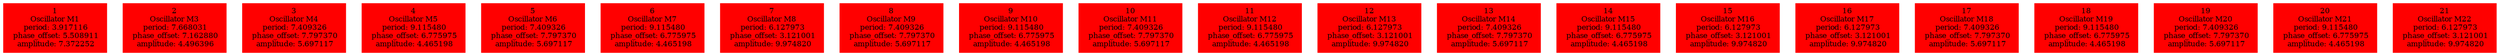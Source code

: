  digraph g{ forcelabels=true;
1 [label=<1<BR />Oscillator M1<BR /> period: 3.917116<BR /> phase_offset: 5.508911<BR /> amplitude: 7.372252>, shape=box,color=red,style=filled,fontsize=8];2 [label=<2<BR />Oscillator M3<BR /> period: 7.668031<BR /> phase_offset: 7.162880<BR /> amplitude: 4.496396>, shape=box,color=red,style=filled,fontsize=8];3 [label=<3<BR />Oscillator M4<BR /> period: 7.409326<BR /> phase_offset: 7.797370<BR /> amplitude: 5.697117>, shape=box,color=red,style=filled,fontsize=8];4 [label=<4<BR />Oscillator M5<BR /> period: 9.115480<BR /> phase_offset: 6.775975<BR /> amplitude: 4.465198>, shape=box,color=red,style=filled,fontsize=8];5 [label=<5<BR />Oscillator M6<BR /> period: 7.409326<BR /> phase_offset: 7.797370<BR /> amplitude: 5.697117>, shape=box,color=red,style=filled,fontsize=8];6 [label=<6<BR />Oscillator M7<BR /> period: 9.115480<BR /> phase_offset: 6.775975<BR /> amplitude: 4.465198>, shape=box,color=red,style=filled,fontsize=8];7 [label=<7<BR />Oscillator M8<BR /> period: 6.127973<BR /> phase_offset: 3.121001<BR /> amplitude: 9.974820>, shape=box,color=red,style=filled,fontsize=8];8 [label=<8<BR />Oscillator M9<BR /> period: 7.409326<BR /> phase_offset: 7.797370<BR /> amplitude: 5.697117>, shape=box,color=red,style=filled,fontsize=8];9 [label=<9<BR />Oscillator M10<BR /> period: 9.115480<BR /> phase_offset: 6.775975<BR /> amplitude: 4.465198>, shape=box,color=red,style=filled,fontsize=8];10 [label=<10<BR />Oscillator M11<BR /> period: 7.409326<BR /> phase_offset: 7.797370<BR /> amplitude: 5.697117>, shape=box,color=red,style=filled,fontsize=8];11 [label=<11<BR />Oscillator M12<BR /> period: 9.115480<BR /> phase_offset: 6.775975<BR /> amplitude: 4.465198>, shape=box,color=red,style=filled,fontsize=8];12 [label=<12<BR />Oscillator M13<BR /> period: 6.127973<BR /> phase_offset: 3.121001<BR /> amplitude: 9.974820>, shape=box,color=red,style=filled,fontsize=8];13 [label=<13<BR />Oscillator M14<BR /> period: 7.409326<BR /> phase_offset: 7.797370<BR /> amplitude: 5.697117>, shape=box,color=red,style=filled,fontsize=8];14 [label=<14<BR />Oscillator M15<BR /> period: 9.115480<BR /> phase_offset: 6.775975<BR /> amplitude: 4.465198>, shape=box,color=red,style=filled,fontsize=8];15 [label=<15<BR />Oscillator M16<BR /> period: 6.127973<BR /> phase_offset: 3.121001<BR /> amplitude: 9.974820>, shape=box,color=red,style=filled,fontsize=8];16 [label=<16<BR />Oscillator M17<BR /> period: 6.127973<BR /> phase_offset: 3.121001<BR /> amplitude: 9.974820>, shape=box,color=red,style=filled,fontsize=8];17 [label=<17<BR />Oscillator M18<BR /> period: 7.409326<BR /> phase_offset: 7.797370<BR /> amplitude: 5.697117>, shape=box,color=red,style=filled,fontsize=8];18 [label=<18<BR />Oscillator M19<BR /> period: 9.115480<BR /> phase_offset: 6.775975<BR /> amplitude: 4.465198>, shape=box,color=red,style=filled,fontsize=8];19 [label=<19<BR />Oscillator M20<BR /> period: 7.409326<BR /> phase_offset: 7.797370<BR /> amplitude: 5.697117>, shape=box,color=red,style=filled,fontsize=8];20 [label=<20<BR />Oscillator M21<BR /> period: 9.115480<BR /> phase_offset: 6.775975<BR /> amplitude: 4.465198>, shape=box,color=red,style=filled,fontsize=8];21 [label=<21<BR />Oscillator M22<BR /> period: 6.127973<BR /> phase_offset: 3.121001<BR /> amplitude: 9.974820>, shape=box,color=red,style=filled,fontsize=8]; }
